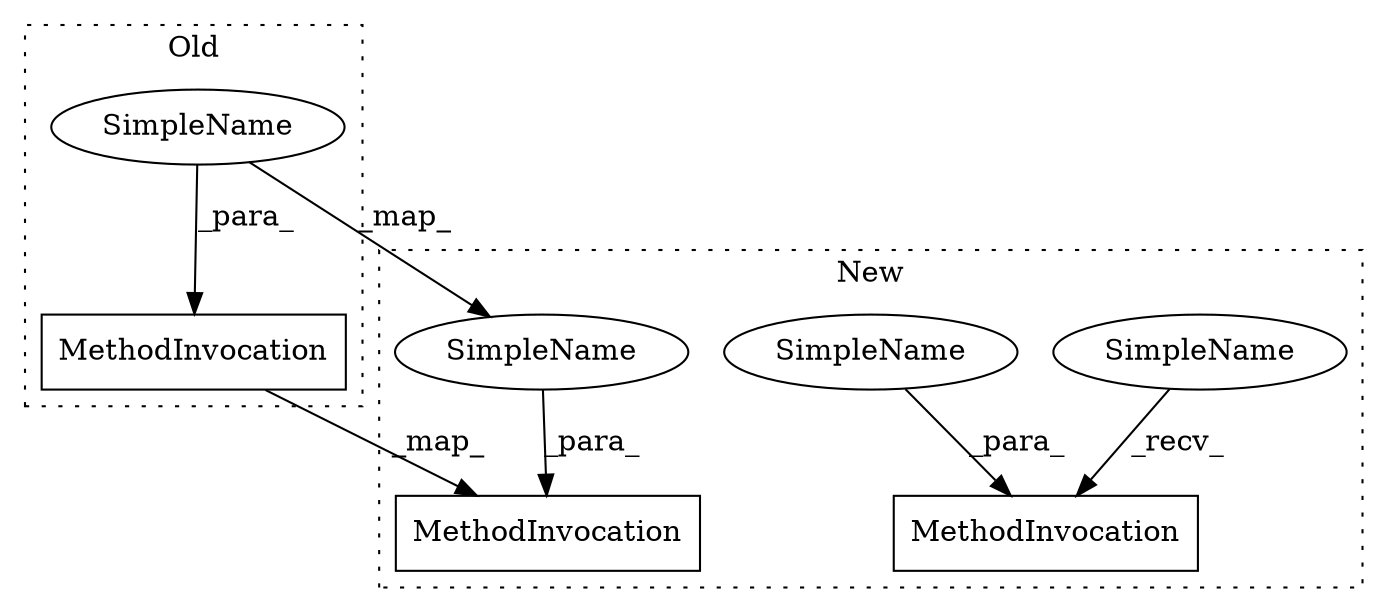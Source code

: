 digraph G {
subgraph cluster0 {
2 [label="MethodInvocation" a="32" s="9439,9460" l="14,1" shape="box"];
5 [label="SimpleName" a="42" s="9453" l="7" shape="ellipse"];
label = "Old";
style="dotted";
}
subgraph cluster1 {
1 [label="MethodInvocation" a="32" s="9796,9824" l="14,1" shape="box"];
3 [label="MethodInvocation" a="32" s="8482,8624" l="14,1" shape="box"];
4 [label="SimpleName" a="42" s="8466" l="15" shape="ellipse"];
6 [label="SimpleName" a="42" s="8496" l="14" shape="ellipse"];
7 [label="SimpleName" a="42" s="9810" l="14" shape="ellipse"];
label = "New";
style="dotted";
}
2 -> 1 [label="_map_"];
4 -> 3 [label="_recv_"];
5 -> 7 [label="_map_"];
5 -> 2 [label="_para_"];
6 -> 3 [label="_para_"];
7 -> 1 [label="_para_"];
}
